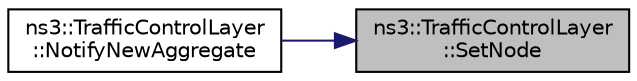 digraph "ns3::TrafficControlLayer::SetNode"
{
 // LATEX_PDF_SIZE
  edge [fontname="Helvetica",fontsize="10",labelfontname="Helvetica",labelfontsize="10"];
  node [fontname="Helvetica",fontsize="10",shape=record];
  rankdir="RL";
  Node1 [label="ns3::TrafficControlLayer\l::SetNode",height=0.2,width=0.4,color="black", fillcolor="grey75", style="filled", fontcolor="black",tooltip="Set node associated with this stack."];
  Node1 -> Node2 [dir="back",color="midnightblue",fontsize="10",style="solid",fontname="Helvetica"];
  Node2 [label="ns3::TrafficControlLayer\l::NotifyNewAggregate",height=0.2,width=0.4,color="black", fillcolor="white", style="filled",URL="$classns3_1_1_traffic_control_layer.html#ad5d645b8add4a444261f6f263c4e4b11",tooltip="Notify all Objects aggregated to this one of a new Object being aggregated."];
}
